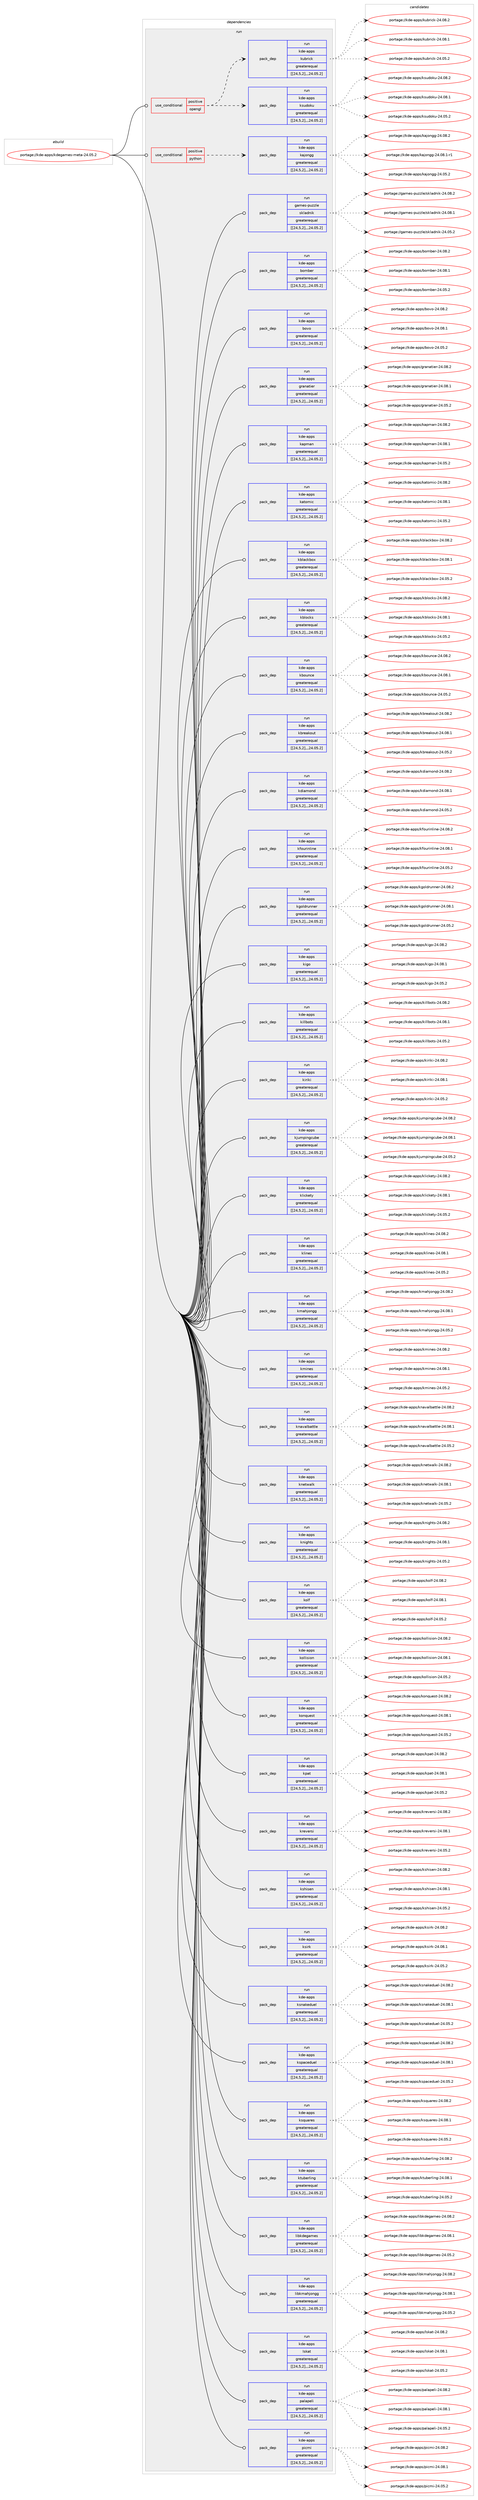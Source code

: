 digraph prolog {

# *************
# Graph options
# *************

newrank=true;
concentrate=true;
compound=true;
graph [rankdir=LR,fontname=Helvetica,fontsize=10,ranksep=1.5];#, ranksep=2.5, nodesep=0.2];
edge  [arrowhead=vee];
node  [fontname=Helvetica,fontsize=10];

# **********
# The ebuild
# **********

subgraph cluster_leftcol {
color=gray;
label=<<i>ebuild</i>>;
id [label="portage://kde-apps/kdegames-meta-24.05.2", color=red, width=4, href="../kde-apps/kdegames-meta-24.05.2.svg"];
}

# ****************
# The dependencies
# ****************

subgraph cluster_midcol {
color=gray;
label=<<i>dependencies</i>>;
subgraph cluster_compile {
fillcolor="#eeeeee";
style=filled;
label=<<i>compile</i>>;
}
subgraph cluster_compileandrun {
fillcolor="#eeeeee";
style=filled;
label=<<i>compile and run</i>>;
}
subgraph cluster_run {
fillcolor="#eeeeee";
style=filled;
label=<<i>run</i>>;
subgraph cond71965 {
dependency265956 [label=<<TABLE BORDER="0" CELLBORDER="1" CELLSPACING="0" CELLPADDING="4"><TR><TD ROWSPAN="3" CELLPADDING="10">use_conditional</TD></TR><TR><TD>positive</TD></TR><TR><TD>opengl</TD></TR></TABLE>>, shape=none, color=red];
subgraph pack192101 {
dependency266003 [label=<<TABLE BORDER="0" CELLBORDER="1" CELLSPACING="0" CELLPADDING="4" WIDTH="220"><TR><TD ROWSPAN="6" CELLPADDING="30">pack_dep</TD></TR><TR><TD WIDTH="110">run</TD></TR><TR><TD>kde-apps</TD></TR><TR><TD>ksudoku</TD></TR><TR><TD>greaterequal</TD></TR><TR><TD>[[24,5,2],,,24.05.2]</TD></TR></TABLE>>, shape=none, color=blue];
}
dependency265956:e -> dependency266003:w [weight=20,style="dashed",arrowhead="vee"];
subgraph pack192137 {
dependency266006 [label=<<TABLE BORDER="0" CELLBORDER="1" CELLSPACING="0" CELLPADDING="4" WIDTH="220"><TR><TD ROWSPAN="6" CELLPADDING="30">pack_dep</TD></TR><TR><TD WIDTH="110">run</TD></TR><TR><TD>kde-apps</TD></TR><TR><TD>kubrick</TD></TR><TR><TD>greaterequal</TD></TR><TR><TD>[[24,5,2],,,24.05.2]</TD></TR></TABLE>>, shape=none, color=blue];
}
dependency265956:e -> dependency266006:w [weight=20,style="dashed",arrowhead="vee"];
}
id:e -> dependency265956:w [weight=20,style="solid",arrowhead="odot"];
subgraph cond71995 {
dependency266135 [label=<<TABLE BORDER="0" CELLBORDER="1" CELLSPACING="0" CELLPADDING="4"><TR><TD ROWSPAN="3" CELLPADDING="10">use_conditional</TD></TR><TR><TD>positive</TD></TR><TR><TD>python</TD></TR></TABLE>>, shape=none, color=red];
subgraph pack192278 {
dependency266168 [label=<<TABLE BORDER="0" CELLBORDER="1" CELLSPACING="0" CELLPADDING="4" WIDTH="220"><TR><TD ROWSPAN="6" CELLPADDING="30">pack_dep</TD></TR><TR><TD WIDTH="110">run</TD></TR><TR><TD>kde-apps</TD></TR><TR><TD>kajongg</TD></TR><TR><TD>greaterequal</TD></TR><TR><TD>[[24,5,2],,,24.05.2]</TD></TR></TABLE>>, shape=none, color=blue];
}
dependency266135:e -> dependency266168:w [weight=20,style="dashed",arrowhead="vee"];
}
id:e -> dependency266135:w [weight=20,style="solid",arrowhead="odot"];
subgraph pack192292 {
dependency266248 [label=<<TABLE BORDER="0" CELLBORDER="1" CELLSPACING="0" CELLPADDING="4" WIDTH="220"><TR><TD ROWSPAN="6" CELLPADDING="30">pack_dep</TD></TR><TR><TD WIDTH="110">run</TD></TR><TR><TD>games-puzzle</TD></TR><TR><TD>skladnik</TD></TR><TR><TD>greaterequal</TD></TR><TR><TD>[[24,5,2],,,24.05.2]</TD></TR></TABLE>>, shape=none, color=blue];
}
id:e -> dependency266248:w [weight=20,style="solid",arrowhead="odot"];
subgraph pack192342 {
dependency266269 [label=<<TABLE BORDER="0" CELLBORDER="1" CELLSPACING="0" CELLPADDING="4" WIDTH="220"><TR><TD ROWSPAN="6" CELLPADDING="30">pack_dep</TD></TR><TR><TD WIDTH="110">run</TD></TR><TR><TD>kde-apps</TD></TR><TR><TD>bomber</TD></TR><TR><TD>greaterequal</TD></TR><TR><TD>[[24,5,2],,,24.05.2]</TD></TR></TABLE>>, shape=none, color=blue];
}
id:e -> dependency266269:w [weight=20,style="solid",arrowhead="odot"];
subgraph pack192360 {
dependency266309 [label=<<TABLE BORDER="0" CELLBORDER="1" CELLSPACING="0" CELLPADDING="4" WIDTH="220"><TR><TD ROWSPAN="6" CELLPADDING="30">pack_dep</TD></TR><TR><TD WIDTH="110">run</TD></TR><TR><TD>kde-apps</TD></TR><TR><TD>bovo</TD></TR><TR><TD>greaterequal</TD></TR><TR><TD>[[24,5,2],,,24.05.2]</TD></TR></TABLE>>, shape=none, color=blue];
}
id:e -> dependency266309:w [weight=20,style="solid",arrowhead="odot"];
subgraph pack192407 {
dependency266347 [label=<<TABLE BORDER="0" CELLBORDER="1" CELLSPACING="0" CELLPADDING="4" WIDTH="220"><TR><TD ROWSPAN="6" CELLPADDING="30">pack_dep</TD></TR><TR><TD WIDTH="110">run</TD></TR><TR><TD>kde-apps</TD></TR><TR><TD>granatier</TD></TR><TR><TD>greaterequal</TD></TR><TR><TD>[[24,5,2],,,24.05.2]</TD></TR></TABLE>>, shape=none, color=blue];
}
id:e -> dependency266347:w [weight=20,style="solid",arrowhead="odot"];
subgraph pack192536 {
dependency266513 [label=<<TABLE BORDER="0" CELLBORDER="1" CELLSPACING="0" CELLPADDING="4" WIDTH="220"><TR><TD ROWSPAN="6" CELLPADDING="30">pack_dep</TD></TR><TR><TD WIDTH="110">run</TD></TR><TR><TD>kde-apps</TD></TR><TR><TD>kapman</TD></TR><TR><TD>greaterequal</TD></TR><TR><TD>[[24,5,2],,,24.05.2]</TD></TR></TABLE>>, shape=none, color=blue];
}
id:e -> dependency266513:w [weight=20,style="solid",arrowhead="odot"];
subgraph pack192612 {
dependency266573 [label=<<TABLE BORDER="0" CELLBORDER="1" CELLSPACING="0" CELLPADDING="4" WIDTH="220"><TR><TD ROWSPAN="6" CELLPADDING="30">pack_dep</TD></TR><TR><TD WIDTH="110">run</TD></TR><TR><TD>kde-apps</TD></TR><TR><TD>katomic</TD></TR><TR><TD>greaterequal</TD></TR><TR><TD>[[24,5,2],,,24.05.2]</TD></TR></TABLE>>, shape=none, color=blue];
}
id:e -> dependency266573:w [weight=20,style="solid",arrowhead="odot"];
subgraph pack192633 {
dependency266619 [label=<<TABLE BORDER="0" CELLBORDER="1" CELLSPACING="0" CELLPADDING="4" WIDTH="220"><TR><TD ROWSPAN="6" CELLPADDING="30">pack_dep</TD></TR><TR><TD WIDTH="110">run</TD></TR><TR><TD>kde-apps</TD></TR><TR><TD>kblackbox</TD></TR><TR><TD>greaterequal</TD></TR><TR><TD>[[24,5,2],,,24.05.2]</TD></TR></TABLE>>, shape=none, color=blue];
}
id:e -> dependency266619:w [weight=20,style="solid",arrowhead="odot"];
subgraph pack192689 {
dependency266716 [label=<<TABLE BORDER="0" CELLBORDER="1" CELLSPACING="0" CELLPADDING="4" WIDTH="220"><TR><TD ROWSPAN="6" CELLPADDING="30">pack_dep</TD></TR><TR><TD WIDTH="110">run</TD></TR><TR><TD>kde-apps</TD></TR><TR><TD>kblocks</TD></TR><TR><TD>greaterequal</TD></TR><TR><TD>[[24,5,2],,,24.05.2]</TD></TR></TABLE>>, shape=none, color=blue];
}
id:e -> dependency266716:w [weight=20,style="solid",arrowhead="odot"];
subgraph pack192754 {
dependency266786 [label=<<TABLE BORDER="0" CELLBORDER="1" CELLSPACING="0" CELLPADDING="4" WIDTH="220"><TR><TD ROWSPAN="6" CELLPADDING="30">pack_dep</TD></TR><TR><TD WIDTH="110">run</TD></TR><TR><TD>kde-apps</TD></TR><TR><TD>kbounce</TD></TR><TR><TD>greaterequal</TD></TR><TR><TD>[[24,5,2],,,24.05.2]</TD></TR></TABLE>>, shape=none, color=blue];
}
id:e -> dependency266786:w [weight=20,style="solid",arrowhead="odot"];
subgraph pack192852 {
dependency266826 [label=<<TABLE BORDER="0" CELLBORDER="1" CELLSPACING="0" CELLPADDING="4" WIDTH="220"><TR><TD ROWSPAN="6" CELLPADDING="30">pack_dep</TD></TR><TR><TD WIDTH="110">run</TD></TR><TR><TD>kde-apps</TD></TR><TR><TD>kbreakout</TD></TR><TR><TD>greaterequal</TD></TR><TR><TD>[[24,5,2],,,24.05.2]</TD></TR></TABLE>>, shape=none, color=blue];
}
id:e -> dependency266826:w [weight=20,style="solid",arrowhead="odot"];
subgraph pack192858 {
dependency266831 [label=<<TABLE BORDER="0" CELLBORDER="1" CELLSPACING="0" CELLPADDING="4" WIDTH="220"><TR><TD ROWSPAN="6" CELLPADDING="30">pack_dep</TD></TR><TR><TD WIDTH="110">run</TD></TR><TR><TD>kde-apps</TD></TR><TR><TD>kdiamond</TD></TR><TR><TD>greaterequal</TD></TR><TR><TD>[[24,5,2],,,24.05.2]</TD></TR></TABLE>>, shape=none, color=blue];
}
id:e -> dependency266831:w [weight=20,style="solid",arrowhead="odot"];
subgraph pack192864 {
dependency266833 [label=<<TABLE BORDER="0" CELLBORDER="1" CELLSPACING="0" CELLPADDING="4" WIDTH="220"><TR><TD ROWSPAN="6" CELLPADDING="30">pack_dep</TD></TR><TR><TD WIDTH="110">run</TD></TR><TR><TD>kde-apps</TD></TR><TR><TD>kfourinline</TD></TR><TR><TD>greaterequal</TD></TR><TR><TD>[[24,5,2],,,24.05.2]</TD></TR></TABLE>>, shape=none, color=blue];
}
id:e -> dependency266833:w [weight=20,style="solid",arrowhead="odot"];
subgraph pack192869 {
dependency266855 [label=<<TABLE BORDER="0" CELLBORDER="1" CELLSPACING="0" CELLPADDING="4" WIDTH="220"><TR><TD ROWSPAN="6" CELLPADDING="30">pack_dep</TD></TR><TR><TD WIDTH="110">run</TD></TR><TR><TD>kde-apps</TD></TR><TR><TD>kgoldrunner</TD></TR><TR><TD>greaterequal</TD></TR><TR><TD>[[24,5,2],,,24.05.2]</TD></TR></TABLE>>, shape=none, color=blue];
}
id:e -> dependency266855:w [weight=20,style="solid",arrowhead="odot"];
subgraph pack192916 {
dependency266907 [label=<<TABLE BORDER="0" CELLBORDER="1" CELLSPACING="0" CELLPADDING="4" WIDTH="220"><TR><TD ROWSPAN="6" CELLPADDING="30">pack_dep</TD></TR><TR><TD WIDTH="110">run</TD></TR><TR><TD>kde-apps</TD></TR><TR><TD>kigo</TD></TR><TR><TD>greaterequal</TD></TR><TR><TD>[[24,5,2],,,24.05.2]</TD></TR></TABLE>>, shape=none, color=blue];
}
id:e -> dependency266907:w [weight=20,style="solid",arrowhead="odot"];
subgraph pack192952 {
dependency266932 [label=<<TABLE BORDER="0" CELLBORDER="1" CELLSPACING="0" CELLPADDING="4" WIDTH="220"><TR><TD ROWSPAN="6" CELLPADDING="30">pack_dep</TD></TR><TR><TD WIDTH="110">run</TD></TR><TR><TD>kde-apps</TD></TR><TR><TD>killbots</TD></TR><TR><TD>greaterequal</TD></TR><TR><TD>[[24,5,2],,,24.05.2]</TD></TR></TABLE>>, shape=none, color=blue];
}
id:e -> dependency266932:w [weight=20,style="solid",arrowhead="odot"];
subgraph pack192959 {
dependency266986 [label=<<TABLE BORDER="0" CELLBORDER="1" CELLSPACING="0" CELLPADDING="4" WIDTH="220"><TR><TD ROWSPAN="6" CELLPADDING="30">pack_dep</TD></TR><TR><TD WIDTH="110">run</TD></TR><TR><TD>kde-apps</TD></TR><TR><TD>kiriki</TD></TR><TR><TD>greaterequal</TD></TR><TR><TD>[[24,5,2],,,24.05.2]</TD></TR></TABLE>>, shape=none, color=blue];
}
id:e -> dependency266986:w [weight=20,style="solid",arrowhead="odot"];
subgraph pack193014 {
dependency266989 [label=<<TABLE BORDER="0" CELLBORDER="1" CELLSPACING="0" CELLPADDING="4" WIDTH="220"><TR><TD ROWSPAN="6" CELLPADDING="30">pack_dep</TD></TR><TR><TD WIDTH="110">run</TD></TR><TR><TD>kde-apps</TD></TR><TR><TD>kjumpingcube</TD></TR><TR><TD>greaterequal</TD></TR><TR><TD>[[24,5,2],,,24.05.2]</TD></TR></TABLE>>, shape=none, color=blue];
}
id:e -> dependency266989:w [weight=20,style="solid",arrowhead="odot"];
subgraph pack193019 {
dependency267013 [label=<<TABLE BORDER="0" CELLBORDER="1" CELLSPACING="0" CELLPADDING="4" WIDTH="220"><TR><TD ROWSPAN="6" CELLPADDING="30">pack_dep</TD></TR><TR><TD WIDTH="110">run</TD></TR><TR><TD>kde-apps</TD></TR><TR><TD>klickety</TD></TR><TR><TD>greaterequal</TD></TR><TR><TD>[[24,5,2],,,24.05.2]</TD></TR></TABLE>>, shape=none, color=blue];
}
id:e -> dependency267013:w [weight=20,style="solid",arrowhead="odot"];
subgraph pack193049 {
dependency267082 [label=<<TABLE BORDER="0" CELLBORDER="1" CELLSPACING="0" CELLPADDING="4" WIDTH="220"><TR><TD ROWSPAN="6" CELLPADDING="30">pack_dep</TD></TR><TR><TD WIDTH="110">run</TD></TR><TR><TD>kde-apps</TD></TR><TR><TD>klines</TD></TR><TR><TD>greaterequal</TD></TR><TR><TD>[[24,5,2],,,24.05.2]</TD></TR></TABLE>>, shape=none, color=blue];
}
id:e -> dependency267082:w [weight=20,style="solid",arrowhead="odot"];
subgraph pack193104 {
dependency267102 [label=<<TABLE BORDER="0" CELLBORDER="1" CELLSPACING="0" CELLPADDING="4" WIDTH="220"><TR><TD ROWSPAN="6" CELLPADDING="30">pack_dep</TD></TR><TR><TD WIDTH="110">run</TD></TR><TR><TD>kde-apps</TD></TR><TR><TD>kmahjongg</TD></TR><TR><TD>greaterequal</TD></TR><TR><TD>[[24,5,2],,,24.05.2]</TD></TR></TABLE>>, shape=none, color=blue];
}
id:e -> dependency267102:w [weight=20,style="solid",arrowhead="odot"];
subgraph pack193192 {
dependency267182 [label=<<TABLE BORDER="0" CELLBORDER="1" CELLSPACING="0" CELLPADDING="4" WIDTH="220"><TR><TD ROWSPAN="6" CELLPADDING="30">pack_dep</TD></TR><TR><TD WIDTH="110">run</TD></TR><TR><TD>kde-apps</TD></TR><TR><TD>kmines</TD></TR><TR><TD>greaterequal</TD></TR><TR><TD>[[24,5,2],,,24.05.2]</TD></TR></TABLE>>, shape=none, color=blue];
}
id:e -> dependency267182:w [weight=20,style="solid",arrowhead="odot"];
subgraph pack193212 {
dependency267253 [label=<<TABLE BORDER="0" CELLBORDER="1" CELLSPACING="0" CELLPADDING="4" WIDTH="220"><TR><TD ROWSPAN="6" CELLPADDING="30">pack_dep</TD></TR><TR><TD WIDTH="110">run</TD></TR><TR><TD>kde-apps</TD></TR><TR><TD>knavalbattle</TD></TR><TR><TD>greaterequal</TD></TR><TR><TD>[[24,5,2],,,24.05.2]</TD></TR></TABLE>>, shape=none, color=blue];
}
id:e -> dependency267253:w [weight=20,style="solid",arrowhead="odot"];
subgraph pack193288 {
dependency267285 [label=<<TABLE BORDER="0" CELLBORDER="1" CELLSPACING="0" CELLPADDING="4" WIDTH="220"><TR><TD ROWSPAN="6" CELLPADDING="30">pack_dep</TD></TR><TR><TD WIDTH="110">run</TD></TR><TR><TD>kde-apps</TD></TR><TR><TD>knetwalk</TD></TR><TR><TD>greaterequal</TD></TR><TR><TD>[[24,5,2],,,24.05.2]</TD></TR></TABLE>>, shape=none, color=blue];
}
id:e -> dependency267285:w [weight=20,style="solid",arrowhead="odot"];
subgraph pack193293 {
dependency267337 [label=<<TABLE BORDER="0" CELLBORDER="1" CELLSPACING="0" CELLPADDING="4" WIDTH="220"><TR><TD ROWSPAN="6" CELLPADDING="30">pack_dep</TD></TR><TR><TD WIDTH="110">run</TD></TR><TR><TD>kde-apps</TD></TR><TR><TD>knights</TD></TR><TR><TD>greaterequal</TD></TR><TR><TD>[[24,5,2],,,24.05.2]</TD></TR></TABLE>>, shape=none, color=blue];
}
id:e -> dependency267337:w [weight=20,style="solid",arrowhead="odot"];
subgraph pack193365 {
dependency267369 [label=<<TABLE BORDER="0" CELLBORDER="1" CELLSPACING="0" CELLPADDING="4" WIDTH="220"><TR><TD ROWSPAN="6" CELLPADDING="30">pack_dep</TD></TR><TR><TD WIDTH="110">run</TD></TR><TR><TD>kde-apps</TD></TR><TR><TD>kolf</TD></TR><TR><TD>greaterequal</TD></TR><TR><TD>[[24,5,2],,,24.05.2]</TD></TR></TABLE>>, shape=none, color=blue];
}
id:e -> dependency267369:w [weight=20,style="solid",arrowhead="odot"];
subgraph pack193373 {
dependency267374 [label=<<TABLE BORDER="0" CELLBORDER="1" CELLSPACING="0" CELLPADDING="4" WIDTH="220"><TR><TD ROWSPAN="6" CELLPADDING="30">pack_dep</TD></TR><TR><TD WIDTH="110">run</TD></TR><TR><TD>kde-apps</TD></TR><TR><TD>kollision</TD></TR><TR><TD>greaterequal</TD></TR><TR><TD>[[24,5,2],,,24.05.2]</TD></TR></TABLE>>, shape=none, color=blue];
}
id:e -> dependency267374:w [weight=20,style="solid",arrowhead="odot"];
subgraph pack193436 {
dependency267454 [label=<<TABLE BORDER="0" CELLBORDER="1" CELLSPACING="0" CELLPADDING="4" WIDTH="220"><TR><TD ROWSPAN="6" CELLPADDING="30">pack_dep</TD></TR><TR><TD WIDTH="110">run</TD></TR><TR><TD>kde-apps</TD></TR><TR><TD>konquest</TD></TR><TR><TD>greaterequal</TD></TR><TR><TD>[[24,5,2],,,24.05.2]</TD></TR></TABLE>>, shape=none, color=blue];
}
id:e -> dependency267454:w [weight=20,style="solid",arrowhead="odot"];
subgraph pack193455 {
dependency267478 [label=<<TABLE BORDER="0" CELLBORDER="1" CELLSPACING="0" CELLPADDING="4" WIDTH="220"><TR><TD ROWSPAN="6" CELLPADDING="30">pack_dep</TD></TR><TR><TD WIDTH="110">run</TD></TR><TR><TD>kde-apps</TD></TR><TR><TD>kpat</TD></TR><TR><TD>greaterequal</TD></TR><TR><TD>[[24,5,2],,,24.05.2]</TD></TR></TABLE>>, shape=none, color=blue];
}
id:e -> dependency267478:w [weight=20,style="solid",arrowhead="odot"];
subgraph pack193520 {
dependency267588 [label=<<TABLE BORDER="0" CELLBORDER="1" CELLSPACING="0" CELLPADDING="4" WIDTH="220"><TR><TD ROWSPAN="6" CELLPADDING="30">pack_dep</TD></TR><TR><TD WIDTH="110">run</TD></TR><TR><TD>kde-apps</TD></TR><TR><TD>kreversi</TD></TR><TR><TD>greaterequal</TD></TR><TR><TD>[[24,5,2],,,24.05.2]</TD></TR></TABLE>>, shape=none, color=blue];
}
id:e -> dependency267588:w [weight=20,style="solid",arrowhead="odot"];
subgraph pack193584 {
dependency267592 [label=<<TABLE BORDER="0" CELLBORDER="1" CELLSPACING="0" CELLPADDING="4" WIDTH="220"><TR><TD ROWSPAN="6" CELLPADDING="30">pack_dep</TD></TR><TR><TD WIDTH="110">run</TD></TR><TR><TD>kde-apps</TD></TR><TR><TD>kshisen</TD></TR><TR><TD>greaterequal</TD></TR><TR><TD>[[24,5,2],,,24.05.2]</TD></TR></TABLE>>, shape=none, color=blue];
}
id:e -> dependency267592:w [weight=20,style="solid",arrowhead="odot"];
subgraph pack193588 {
dependency267622 [label=<<TABLE BORDER="0" CELLBORDER="1" CELLSPACING="0" CELLPADDING="4" WIDTH="220"><TR><TD ROWSPAN="6" CELLPADDING="30">pack_dep</TD></TR><TR><TD WIDTH="110">run</TD></TR><TR><TD>kde-apps</TD></TR><TR><TD>ksirk</TD></TR><TR><TD>greaterequal</TD></TR><TR><TD>[[24,5,2],,,24.05.2]</TD></TR></TABLE>>, shape=none, color=blue];
}
id:e -> dependency267622:w [weight=20,style="solid",arrowhead="odot"];
subgraph pack193638 {
dependency267676 [label=<<TABLE BORDER="0" CELLBORDER="1" CELLSPACING="0" CELLPADDING="4" WIDTH="220"><TR><TD ROWSPAN="6" CELLPADDING="30">pack_dep</TD></TR><TR><TD WIDTH="110">run</TD></TR><TR><TD>kde-apps</TD></TR><TR><TD>ksnakeduel</TD></TR><TR><TD>greaterequal</TD></TR><TR><TD>[[24,5,2],,,24.05.2]</TD></TR></TABLE>>, shape=none, color=blue];
}
id:e -> dependency267676:w [weight=20,style="solid",arrowhead="odot"];
subgraph pack193728 {
dependency267770 [label=<<TABLE BORDER="0" CELLBORDER="1" CELLSPACING="0" CELLPADDING="4" WIDTH="220"><TR><TD ROWSPAN="6" CELLPADDING="30">pack_dep</TD></TR><TR><TD WIDTH="110">run</TD></TR><TR><TD>kde-apps</TD></TR><TR><TD>kspaceduel</TD></TR><TR><TD>greaterequal</TD></TR><TR><TD>[[24,5,2],,,24.05.2]</TD></TR></TABLE>>, shape=none, color=blue];
}
id:e -> dependency267770:w [weight=20,style="solid",arrowhead="odot"];
subgraph pack193805 {
dependency267895 [label=<<TABLE BORDER="0" CELLBORDER="1" CELLSPACING="0" CELLPADDING="4" WIDTH="220"><TR><TD ROWSPAN="6" CELLPADDING="30">pack_dep</TD></TR><TR><TD WIDTH="110">run</TD></TR><TR><TD>kde-apps</TD></TR><TR><TD>ksquares</TD></TR><TR><TD>greaterequal</TD></TR><TR><TD>[[24,5,2],,,24.05.2]</TD></TR></TABLE>>, shape=none, color=blue];
}
id:e -> dependency267895:w [weight=20,style="solid",arrowhead="odot"];
subgraph pack193896 {
dependency267917 [label=<<TABLE BORDER="0" CELLBORDER="1" CELLSPACING="0" CELLPADDING="4" WIDTH="220"><TR><TD ROWSPAN="6" CELLPADDING="30">pack_dep</TD></TR><TR><TD WIDTH="110">run</TD></TR><TR><TD>kde-apps</TD></TR><TR><TD>ktuberling</TD></TR><TR><TD>greaterequal</TD></TR><TR><TD>[[24,5,2],,,24.05.2]</TD></TR></TABLE>>, shape=none, color=blue];
}
id:e -> dependency267917:w [weight=20,style="solid",arrowhead="odot"];
subgraph pack193900 {
dependency267923 [label=<<TABLE BORDER="0" CELLBORDER="1" CELLSPACING="0" CELLPADDING="4" WIDTH="220"><TR><TD ROWSPAN="6" CELLPADDING="30">pack_dep</TD></TR><TR><TD WIDTH="110">run</TD></TR><TR><TD>kde-apps</TD></TR><TR><TD>libkdegames</TD></TR><TR><TD>greaterequal</TD></TR><TR><TD>[[24,5,2],,,24.05.2]</TD></TR></TABLE>>, shape=none, color=blue];
}
id:e -> dependency267923:w [weight=20,style="solid",arrowhead="odot"];
subgraph pack194009 {
dependency268035 [label=<<TABLE BORDER="0" CELLBORDER="1" CELLSPACING="0" CELLPADDING="4" WIDTH="220"><TR><TD ROWSPAN="6" CELLPADDING="30">pack_dep</TD></TR><TR><TD WIDTH="110">run</TD></TR><TR><TD>kde-apps</TD></TR><TR><TD>libkmahjongg</TD></TR><TR><TD>greaterequal</TD></TR><TR><TD>[[24,5,2],,,24.05.2]</TD></TR></TABLE>>, shape=none, color=blue];
}
id:e -> dependency268035:w [weight=20,style="solid",arrowhead="odot"];
subgraph pack194044 {
dependency268077 [label=<<TABLE BORDER="0" CELLBORDER="1" CELLSPACING="0" CELLPADDING="4" WIDTH="220"><TR><TD ROWSPAN="6" CELLPADDING="30">pack_dep</TD></TR><TR><TD WIDTH="110">run</TD></TR><TR><TD>kde-apps</TD></TR><TR><TD>lskat</TD></TR><TR><TD>greaterequal</TD></TR><TR><TD>[[24,5,2],,,24.05.2]</TD></TR></TABLE>>, shape=none, color=blue];
}
id:e -> dependency268077:w [weight=20,style="solid",arrowhead="odot"];
subgraph pack194079 {
dependency268117 [label=<<TABLE BORDER="0" CELLBORDER="1" CELLSPACING="0" CELLPADDING="4" WIDTH="220"><TR><TD ROWSPAN="6" CELLPADDING="30">pack_dep</TD></TR><TR><TD WIDTH="110">run</TD></TR><TR><TD>kde-apps</TD></TR><TR><TD>palapeli</TD></TR><TR><TD>greaterequal</TD></TR><TR><TD>[[24,5,2],,,24.05.2]</TD></TR></TABLE>>, shape=none, color=blue];
}
id:e -> dependency268117:w [weight=20,style="solid",arrowhead="odot"];
subgraph pack194106 {
dependency268164 [label=<<TABLE BORDER="0" CELLBORDER="1" CELLSPACING="0" CELLPADDING="4" WIDTH="220"><TR><TD ROWSPAN="6" CELLPADDING="30">pack_dep</TD></TR><TR><TD WIDTH="110">run</TD></TR><TR><TD>kde-apps</TD></TR><TR><TD>picmi</TD></TR><TR><TD>greaterequal</TD></TR><TR><TD>[[24,5,2],,,24.05.2]</TD></TR></TABLE>>, shape=none, color=blue];
}
id:e -> dependency268164:w [weight=20,style="solid",arrowhead="odot"];
}
}

# **************
# The candidates
# **************

subgraph cluster_choices {
rank=same;
color=gray;
label=<<i>candidates</i>>;

subgraph choice192730 {
color=black;
nodesep=1;
choice1071001014597112112115471071151171001111071174550524648564650 [label="portage://kde-apps/ksudoku-24.08.2", color=red, width=4,href="../kde-apps/ksudoku-24.08.2.svg"];
choice1071001014597112112115471071151171001111071174550524648564649 [label="portage://kde-apps/ksudoku-24.08.1", color=red, width=4,href="../kde-apps/ksudoku-24.08.1.svg"];
choice1071001014597112112115471071151171001111071174550524648534650 [label="portage://kde-apps/ksudoku-24.05.2", color=red, width=4,href="../kde-apps/ksudoku-24.05.2.svg"];
dependency266003:e -> choice1071001014597112112115471071151171001111071174550524648564650:w [style=dotted,weight="100"];
dependency266003:e -> choice1071001014597112112115471071151171001111071174550524648564649:w [style=dotted,weight="100"];
dependency266003:e -> choice1071001014597112112115471071151171001111071174550524648534650:w [style=dotted,weight="100"];
}
subgraph choice192733 {
color=black;
nodesep=1;
choice10710010145971121121154710711798114105991074550524648564650 [label="portage://kde-apps/kubrick-24.08.2", color=red, width=4,href="../kde-apps/kubrick-24.08.2.svg"];
choice10710010145971121121154710711798114105991074550524648564649 [label="portage://kde-apps/kubrick-24.08.1", color=red, width=4,href="../kde-apps/kubrick-24.08.1.svg"];
choice10710010145971121121154710711798114105991074550524648534650 [label="portage://kde-apps/kubrick-24.05.2", color=red, width=4,href="../kde-apps/kubrick-24.05.2.svg"];
dependency266006:e -> choice10710010145971121121154710711798114105991074550524648564650:w [style=dotted,weight="100"];
dependency266006:e -> choice10710010145971121121154710711798114105991074550524648564649:w [style=dotted,weight="100"];
dependency266006:e -> choice10710010145971121121154710711798114105991074550524648534650:w [style=dotted,weight="100"];
}
subgraph choice192745 {
color=black;
nodesep=1;
choice107100101459711211211547107971061111101031034550524648564650 [label="portage://kde-apps/kajongg-24.08.2", color=red, width=4,href="../kde-apps/kajongg-24.08.2.svg"];
choice1071001014597112112115471079710611111010310345505246485646494511449 [label="portage://kde-apps/kajongg-24.08.1-r1", color=red, width=4,href="../kde-apps/kajongg-24.08.1-r1.svg"];
choice107100101459711211211547107971061111101031034550524648534650 [label="portage://kde-apps/kajongg-24.05.2", color=red, width=4,href="../kde-apps/kajongg-24.05.2.svg"];
dependency266168:e -> choice107100101459711211211547107971061111101031034550524648564650:w [style=dotted,weight="100"];
dependency266168:e -> choice1071001014597112112115471079710611111010310345505246485646494511449:w [style=dotted,weight="100"];
dependency266168:e -> choice107100101459711211211547107971061111101031034550524648534650:w [style=dotted,weight="100"];
}
subgraph choice192748 {
color=black;
nodesep=1;
choice103971091011154511211712212210810147115107108971001101051074550524648564650 [label="portage://games-puzzle/skladnik-24.08.2", color=red, width=4,href="../games-puzzle/skladnik-24.08.2.svg"];
choice103971091011154511211712212210810147115107108971001101051074550524648564649 [label="portage://games-puzzle/skladnik-24.08.1", color=red, width=4,href="../games-puzzle/skladnik-24.08.1.svg"];
choice103971091011154511211712212210810147115107108971001101051074550524648534650 [label="portage://games-puzzle/skladnik-24.05.2", color=red, width=4,href="../games-puzzle/skladnik-24.05.2.svg"];
dependency266248:e -> choice103971091011154511211712212210810147115107108971001101051074550524648564650:w [style=dotted,weight="100"];
dependency266248:e -> choice103971091011154511211712212210810147115107108971001101051074550524648564649:w [style=dotted,weight="100"];
dependency266248:e -> choice103971091011154511211712212210810147115107108971001101051074550524648534650:w [style=dotted,weight="100"];
}
subgraph choice192767 {
color=black;
nodesep=1;
choice10710010145971121121154798111109981011144550524648564650 [label="portage://kde-apps/bomber-24.08.2", color=red, width=4,href="../kde-apps/bomber-24.08.2.svg"];
choice10710010145971121121154798111109981011144550524648564649 [label="portage://kde-apps/bomber-24.08.1", color=red, width=4,href="../kde-apps/bomber-24.08.1.svg"];
choice10710010145971121121154798111109981011144550524648534650 [label="portage://kde-apps/bomber-24.05.2", color=red, width=4,href="../kde-apps/bomber-24.05.2.svg"];
dependency266269:e -> choice10710010145971121121154798111109981011144550524648564650:w [style=dotted,weight="100"];
dependency266269:e -> choice10710010145971121121154798111109981011144550524648564649:w [style=dotted,weight="100"];
dependency266269:e -> choice10710010145971121121154798111109981011144550524648534650:w [style=dotted,weight="100"];
}
subgraph choice192791 {
color=black;
nodesep=1;
choice107100101459711211211547981111181114550524648564650 [label="portage://kde-apps/bovo-24.08.2", color=red, width=4,href="../kde-apps/bovo-24.08.2.svg"];
choice107100101459711211211547981111181114550524648564649 [label="portage://kde-apps/bovo-24.08.1", color=red, width=4,href="../kde-apps/bovo-24.08.1.svg"];
choice107100101459711211211547981111181114550524648534650 [label="portage://kde-apps/bovo-24.05.2", color=red, width=4,href="../kde-apps/bovo-24.05.2.svg"];
dependency266309:e -> choice107100101459711211211547981111181114550524648564650:w [style=dotted,weight="100"];
dependency266309:e -> choice107100101459711211211547981111181114550524648564649:w [style=dotted,weight="100"];
dependency266309:e -> choice107100101459711211211547981111181114550524648534650:w [style=dotted,weight="100"];
}
subgraph choice192793 {
color=black;
nodesep=1;
choice10710010145971121121154710311497110971161051011144550524648564650 [label="portage://kde-apps/granatier-24.08.2", color=red, width=4,href="../kde-apps/granatier-24.08.2.svg"];
choice10710010145971121121154710311497110971161051011144550524648564649 [label="portage://kde-apps/granatier-24.08.1", color=red, width=4,href="../kde-apps/granatier-24.08.1.svg"];
choice10710010145971121121154710311497110971161051011144550524648534650 [label="portage://kde-apps/granatier-24.05.2", color=red, width=4,href="../kde-apps/granatier-24.05.2.svg"];
dependency266347:e -> choice10710010145971121121154710311497110971161051011144550524648564650:w [style=dotted,weight="100"];
dependency266347:e -> choice10710010145971121121154710311497110971161051011144550524648564649:w [style=dotted,weight="100"];
dependency266347:e -> choice10710010145971121121154710311497110971161051011144550524648534650:w [style=dotted,weight="100"];
}
subgraph choice192840 {
color=black;
nodesep=1;
choice10710010145971121121154710797112109971104550524648564650 [label="portage://kde-apps/kapman-24.08.2", color=red, width=4,href="../kde-apps/kapman-24.08.2.svg"];
choice10710010145971121121154710797112109971104550524648564649 [label="portage://kde-apps/kapman-24.08.1", color=red, width=4,href="../kde-apps/kapman-24.08.1.svg"];
choice10710010145971121121154710797112109971104550524648534650 [label="portage://kde-apps/kapman-24.05.2", color=red, width=4,href="../kde-apps/kapman-24.05.2.svg"];
dependency266513:e -> choice10710010145971121121154710797112109971104550524648564650:w [style=dotted,weight="100"];
dependency266513:e -> choice10710010145971121121154710797112109971104550524648564649:w [style=dotted,weight="100"];
dependency266513:e -> choice10710010145971121121154710797112109971104550524648534650:w [style=dotted,weight="100"];
}
subgraph choice192856 {
color=black;
nodesep=1;
choice10710010145971121121154710797116111109105994550524648564650 [label="portage://kde-apps/katomic-24.08.2", color=red, width=4,href="../kde-apps/katomic-24.08.2.svg"];
choice10710010145971121121154710797116111109105994550524648564649 [label="portage://kde-apps/katomic-24.08.1", color=red, width=4,href="../kde-apps/katomic-24.08.1.svg"];
choice10710010145971121121154710797116111109105994550524648534650 [label="portage://kde-apps/katomic-24.05.2", color=red, width=4,href="../kde-apps/katomic-24.05.2.svg"];
dependency266573:e -> choice10710010145971121121154710797116111109105994550524648564650:w [style=dotted,weight="100"];
dependency266573:e -> choice10710010145971121121154710797116111109105994550524648564649:w [style=dotted,weight="100"];
dependency266573:e -> choice10710010145971121121154710797116111109105994550524648534650:w [style=dotted,weight="100"];
}
subgraph choice192860 {
color=black;
nodesep=1;
choice107100101459711211211547107981089799107981111204550524648564650 [label="portage://kde-apps/kblackbox-24.08.2", color=red, width=4,href="../kde-apps/kblackbox-24.08.2.svg"];
choice107100101459711211211547107981089799107981111204550524648564649 [label="portage://kde-apps/kblackbox-24.08.1", color=red, width=4,href="../kde-apps/kblackbox-24.08.1.svg"];
choice107100101459711211211547107981089799107981111204550524648534650 [label="portage://kde-apps/kblackbox-24.05.2", color=red, width=4,href="../kde-apps/kblackbox-24.05.2.svg"];
dependency266619:e -> choice107100101459711211211547107981089799107981111204550524648564650:w [style=dotted,weight="100"];
dependency266619:e -> choice107100101459711211211547107981089799107981111204550524648564649:w [style=dotted,weight="100"];
dependency266619:e -> choice107100101459711211211547107981089799107981111204550524648534650:w [style=dotted,weight="100"];
}
subgraph choice192865 {
color=black;
nodesep=1;
choice10710010145971121121154710798108111991071154550524648564650 [label="portage://kde-apps/kblocks-24.08.2", color=red, width=4,href="../kde-apps/kblocks-24.08.2.svg"];
choice10710010145971121121154710798108111991071154550524648564649 [label="portage://kde-apps/kblocks-24.08.1", color=red, width=4,href="../kde-apps/kblocks-24.08.1.svg"];
choice10710010145971121121154710798108111991071154550524648534650 [label="portage://kde-apps/kblocks-24.05.2", color=red, width=4,href="../kde-apps/kblocks-24.05.2.svg"];
dependency266716:e -> choice10710010145971121121154710798108111991071154550524648564650:w [style=dotted,weight="100"];
dependency266716:e -> choice10710010145971121121154710798108111991071154550524648564649:w [style=dotted,weight="100"];
dependency266716:e -> choice10710010145971121121154710798108111991071154550524648534650:w [style=dotted,weight="100"];
}
subgraph choice192877 {
color=black;
nodesep=1;
choice10710010145971121121154710798111117110991014550524648564650 [label="portage://kde-apps/kbounce-24.08.2", color=red, width=4,href="../kde-apps/kbounce-24.08.2.svg"];
choice10710010145971121121154710798111117110991014550524648564649 [label="portage://kde-apps/kbounce-24.08.1", color=red, width=4,href="../kde-apps/kbounce-24.08.1.svg"];
choice10710010145971121121154710798111117110991014550524648534650 [label="portage://kde-apps/kbounce-24.05.2", color=red, width=4,href="../kde-apps/kbounce-24.05.2.svg"];
dependency266786:e -> choice10710010145971121121154710798111117110991014550524648564650:w [style=dotted,weight="100"];
dependency266786:e -> choice10710010145971121121154710798111117110991014550524648564649:w [style=dotted,weight="100"];
dependency266786:e -> choice10710010145971121121154710798111117110991014550524648534650:w [style=dotted,weight="100"];
}
subgraph choice192884 {
color=black;
nodesep=1;
choice10710010145971121121154710798114101971071111171164550524648564650 [label="portage://kde-apps/kbreakout-24.08.2", color=red, width=4,href="../kde-apps/kbreakout-24.08.2.svg"];
choice10710010145971121121154710798114101971071111171164550524648564649 [label="portage://kde-apps/kbreakout-24.08.1", color=red, width=4,href="../kde-apps/kbreakout-24.08.1.svg"];
choice10710010145971121121154710798114101971071111171164550524648534650 [label="portage://kde-apps/kbreakout-24.05.2", color=red, width=4,href="../kde-apps/kbreakout-24.05.2.svg"];
dependency266826:e -> choice10710010145971121121154710798114101971071111171164550524648564650:w [style=dotted,weight="100"];
dependency266826:e -> choice10710010145971121121154710798114101971071111171164550524648564649:w [style=dotted,weight="100"];
dependency266826:e -> choice10710010145971121121154710798114101971071111171164550524648534650:w [style=dotted,weight="100"];
}
subgraph choice192888 {
color=black;
nodesep=1;
choice107100101459711211211547107100105971091111101004550524648564650 [label="portage://kde-apps/kdiamond-24.08.2", color=red, width=4,href="../kde-apps/kdiamond-24.08.2.svg"];
choice107100101459711211211547107100105971091111101004550524648564649 [label="portage://kde-apps/kdiamond-24.08.1", color=red, width=4,href="../kde-apps/kdiamond-24.08.1.svg"];
choice107100101459711211211547107100105971091111101004550524648534650 [label="portage://kde-apps/kdiamond-24.05.2", color=red, width=4,href="../kde-apps/kdiamond-24.05.2.svg"];
dependency266831:e -> choice107100101459711211211547107100105971091111101004550524648564650:w [style=dotted,weight="100"];
dependency266831:e -> choice107100101459711211211547107100105971091111101004550524648564649:w [style=dotted,weight="100"];
dependency266831:e -> choice107100101459711211211547107100105971091111101004550524648534650:w [style=dotted,weight="100"];
}
subgraph choice192893 {
color=black;
nodesep=1;
choice1071001014597112112115471071021111171141051101081051101014550524648564650 [label="portage://kde-apps/kfourinline-24.08.2", color=red, width=4,href="../kde-apps/kfourinline-24.08.2.svg"];
choice1071001014597112112115471071021111171141051101081051101014550524648564649 [label="portage://kde-apps/kfourinline-24.08.1", color=red, width=4,href="../kde-apps/kfourinline-24.08.1.svg"];
choice1071001014597112112115471071021111171141051101081051101014550524648534650 [label="portage://kde-apps/kfourinline-24.05.2", color=red, width=4,href="../kde-apps/kfourinline-24.05.2.svg"];
dependency266833:e -> choice1071001014597112112115471071021111171141051101081051101014550524648564650:w [style=dotted,weight="100"];
dependency266833:e -> choice1071001014597112112115471071021111171141051101081051101014550524648564649:w [style=dotted,weight="100"];
dependency266833:e -> choice1071001014597112112115471071021111171141051101081051101014550524648534650:w [style=dotted,weight="100"];
}
subgraph choice192896 {
color=black;
nodesep=1;
choice1071001014597112112115471071031111081001141171101101011144550524648564650 [label="portage://kde-apps/kgoldrunner-24.08.2", color=red, width=4,href="../kde-apps/kgoldrunner-24.08.2.svg"];
choice1071001014597112112115471071031111081001141171101101011144550524648564649 [label="portage://kde-apps/kgoldrunner-24.08.1", color=red, width=4,href="../kde-apps/kgoldrunner-24.08.1.svg"];
choice1071001014597112112115471071031111081001141171101101011144550524648534650 [label="portage://kde-apps/kgoldrunner-24.05.2", color=red, width=4,href="../kde-apps/kgoldrunner-24.05.2.svg"];
dependency266855:e -> choice1071001014597112112115471071031111081001141171101101011144550524648564650:w [style=dotted,weight="100"];
dependency266855:e -> choice1071001014597112112115471071031111081001141171101101011144550524648564649:w [style=dotted,weight="100"];
dependency266855:e -> choice1071001014597112112115471071031111081001141171101101011144550524648534650:w [style=dotted,weight="100"];
}
subgraph choice192902 {
color=black;
nodesep=1;
choice1071001014597112112115471071051031114550524648564650 [label="portage://kde-apps/kigo-24.08.2", color=red, width=4,href="../kde-apps/kigo-24.08.2.svg"];
choice1071001014597112112115471071051031114550524648564649 [label="portage://kde-apps/kigo-24.08.1", color=red, width=4,href="../kde-apps/kigo-24.08.1.svg"];
choice1071001014597112112115471071051031114550524648534650 [label="portage://kde-apps/kigo-24.05.2", color=red, width=4,href="../kde-apps/kigo-24.05.2.svg"];
dependency266907:e -> choice1071001014597112112115471071051031114550524648564650:w [style=dotted,weight="100"];
dependency266907:e -> choice1071001014597112112115471071051031114550524648564649:w [style=dotted,weight="100"];
dependency266907:e -> choice1071001014597112112115471071051031114550524648534650:w [style=dotted,weight="100"];
}
subgraph choice192939 {
color=black;
nodesep=1;
choice107100101459711211211547107105108108981111161154550524648564650 [label="portage://kde-apps/killbots-24.08.2", color=red, width=4,href="../kde-apps/killbots-24.08.2.svg"];
choice107100101459711211211547107105108108981111161154550524648564649 [label="portage://kde-apps/killbots-24.08.1", color=red, width=4,href="../kde-apps/killbots-24.08.1.svg"];
choice107100101459711211211547107105108108981111161154550524648534650 [label="portage://kde-apps/killbots-24.05.2", color=red, width=4,href="../kde-apps/killbots-24.05.2.svg"];
dependency266932:e -> choice107100101459711211211547107105108108981111161154550524648564650:w [style=dotted,weight="100"];
dependency266932:e -> choice107100101459711211211547107105108108981111161154550524648564649:w [style=dotted,weight="100"];
dependency266932:e -> choice107100101459711211211547107105108108981111161154550524648534650:w [style=dotted,weight="100"];
}
subgraph choice192944 {
color=black;
nodesep=1;
choice1071001014597112112115471071051141051071054550524648564650 [label="portage://kde-apps/kiriki-24.08.2", color=red, width=4,href="../kde-apps/kiriki-24.08.2.svg"];
choice1071001014597112112115471071051141051071054550524648564649 [label="portage://kde-apps/kiriki-24.08.1", color=red, width=4,href="../kde-apps/kiriki-24.08.1.svg"];
choice1071001014597112112115471071051141051071054550524648534650 [label="portage://kde-apps/kiriki-24.05.2", color=red, width=4,href="../kde-apps/kiriki-24.05.2.svg"];
dependency266986:e -> choice1071001014597112112115471071051141051071054550524648564650:w [style=dotted,weight="100"];
dependency266986:e -> choice1071001014597112112115471071051141051071054550524648564649:w [style=dotted,weight="100"];
dependency266986:e -> choice1071001014597112112115471071051141051071054550524648534650:w [style=dotted,weight="100"];
}
subgraph choice192949 {
color=black;
nodesep=1;
choice10710010145971121121154710710611710911210511010399117981014550524648564650 [label="portage://kde-apps/kjumpingcube-24.08.2", color=red, width=4,href="../kde-apps/kjumpingcube-24.08.2.svg"];
choice10710010145971121121154710710611710911210511010399117981014550524648564649 [label="portage://kde-apps/kjumpingcube-24.08.1", color=red, width=4,href="../kde-apps/kjumpingcube-24.08.1.svg"];
choice10710010145971121121154710710611710911210511010399117981014550524648534650 [label="portage://kde-apps/kjumpingcube-24.05.2", color=red, width=4,href="../kde-apps/kjumpingcube-24.05.2.svg"];
dependency266989:e -> choice10710010145971121121154710710611710911210511010399117981014550524648564650:w [style=dotted,weight="100"];
dependency266989:e -> choice10710010145971121121154710710611710911210511010399117981014550524648564649:w [style=dotted,weight="100"];
dependency266989:e -> choice10710010145971121121154710710611710911210511010399117981014550524648534650:w [style=dotted,weight="100"];
}
subgraph choice193028 {
color=black;
nodesep=1;
choice107100101459711211211547107108105991071011161214550524648564650 [label="portage://kde-apps/klickety-24.08.2", color=red, width=4,href="../kde-apps/klickety-24.08.2.svg"];
choice107100101459711211211547107108105991071011161214550524648564649 [label="portage://kde-apps/klickety-24.08.1", color=red, width=4,href="../kde-apps/klickety-24.08.1.svg"];
choice107100101459711211211547107108105991071011161214550524648534650 [label="portage://kde-apps/klickety-24.05.2", color=red, width=4,href="../kde-apps/klickety-24.05.2.svg"];
dependency267013:e -> choice107100101459711211211547107108105991071011161214550524648564650:w [style=dotted,weight="100"];
dependency267013:e -> choice107100101459711211211547107108105991071011161214550524648564649:w [style=dotted,weight="100"];
dependency267013:e -> choice107100101459711211211547107108105991071011161214550524648534650:w [style=dotted,weight="100"];
}
subgraph choice193032 {
color=black;
nodesep=1;
choice1071001014597112112115471071081051101011154550524648564650 [label="portage://kde-apps/klines-24.08.2", color=red, width=4,href="../kde-apps/klines-24.08.2.svg"];
choice1071001014597112112115471071081051101011154550524648564649 [label="portage://kde-apps/klines-24.08.1", color=red, width=4,href="../kde-apps/klines-24.08.1.svg"];
choice1071001014597112112115471071081051101011154550524648534650 [label="portage://kde-apps/klines-24.05.2", color=red, width=4,href="../kde-apps/klines-24.05.2.svg"];
dependency267082:e -> choice1071001014597112112115471071081051101011154550524648564650:w [style=dotted,weight="100"];
dependency267082:e -> choice1071001014597112112115471071081051101011154550524648564649:w [style=dotted,weight="100"];
dependency267082:e -> choice1071001014597112112115471071081051101011154550524648534650:w [style=dotted,weight="100"];
}
subgraph choice193039 {
color=black;
nodesep=1;
choice107100101459711211211547107109971041061111101031034550524648564650 [label="portage://kde-apps/kmahjongg-24.08.2", color=red, width=4,href="../kde-apps/kmahjongg-24.08.2.svg"];
choice107100101459711211211547107109971041061111101031034550524648564649 [label="portage://kde-apps/kmahjongg-24.08.1", color=red, width=4,href="../kde-apps/kmahjongg-24.08.1.svg"];
choice107100101459711211211547107109971041061111101031034550524648534650 [label="portage://kde-apps/kmahjongg-24.05.2", color=red, width=4,href="../kde-apps/kmahjongg-24.05.2.svg"];
dependency267102:e -> choice107100101459711211211547107109971041061111101031034550524648564650:w [style=dotted,weight="100"];
dependency267102:e -> choice107100101459711211211547107109971041061111101031034550524648564649:w [style=dotted,weight="100"];
dependency267102:e -> choice107100101459711211211547107109971041061111101031034550524648534650:w [style=dotted,weight="100"];
}
subgraph choice193044 {
color=black;
nodesep=1;
choice1071001014597112112115471071091051101011154550524648564650 [label="portage://kde-apps/kmines-24.08.2", color=red, width=4,href="../kde-apps/kmines-24.08.2.svg"];
choice1071001014597112112115471071091051101011154550524648564649 [label="portage://kde-apps/kmines-24.08.1", color=red, width=4,href="../kde-apps/kmines-24.08.1.svg"];
choice1071001014597112112115471071091051101011154550524648534650 [label="portage://kde-apps/kmines-24.05.2", color=red, width=4,href="../kde-apps/kmines-24.05.2.svg"];
dependency267182:e -> choice1071001014597112112115471071091051101011154550524648564650:w [style=dotted,weight="100"];
dependency267182:e -> choice1071001014597112112115471071091051101011154550524648564649:w [style=dotted,weight="100"];
dependency267182:e -> choice1071001014597112112115471071091051101011154550524648534650:w [style=dotted,weight="100"];
}
subgraph choice193047 {
color=black;
nodesep=1;
choice107100101459711211211547107110971189710898971161161081014550524648564650 [label="portage://kde-apps/knavalbattle-24.08.2", color=red, width=4,href="../kde-apps/knavalbattle-24.08.2.svg"];
choice107100101459711211211547107110971189710898971161161081014550524648564649 [label="portage://kde-apps/knavalbattle-24.08.1", color=red, width=4,href="../kde-apps/knavalbattle-24.08.1.svg"];
choice107100101459711211211547107110971189710898971161161081014550524648534650 [label="portage://kde-apps/knavalbattle-24.05.2", color=red, width=4,href="../kde-apps/knavalbattle-24.05.2.svg"];
dependency267253:e -> choice107100101459711211211547107110971189710898971161161081014550524648564650:w [style=dotted,weight="100"];
dependency267253:e -> choice107100101459711211211547107110971189710898971161161081014550524648564649:w [style=dotted,weight="100"];
dependency267253:e -> choice107100101459711211211547107110971189710898971161161081014550524648534650:w [style=dotted,weight="100"];
}
subgraph choice193090 {
color=black;
nodesep=1;
choice107100101459711211211547107110101116119971081074550524648564650 [label="portage://kde-apps/knetwalk-24.08.2", color=red, width=4,href="../kde-apps/knetwalk-24.08.2.svg"];
choice107100101459711211211547107110101116119971081074550524648564649 [label="portage://kde-apps/knetwalk-24.08.1", color=red, width=4,href="../kde-apps/knetwalk-24.08.1.svg"];
choice107100101459711211211547107110101116119971081074550524648534650 [label="portage://kde-apps/knetwalk-24.05.2", color=red, width=4,href="../kde-apps/knetwalk-24.05.2.svg"];
dependency267285:e -> choice107100101459711211211547107110101116119971081074550524648564650:w [style=dotted,weight="100"];
dependency267285:e -> choice107100101459711211211547107110101116119971081074550524648564649:w [style=dotted,weight="100"];
dependency267285:e -> choice107100101459711211211547107110101116119971081074550524648534650:w [style=dotted,weight="100"];
}
subgraph choice193100 {
color=black;
nodesep=1;
choice1071001014597112112115471071101051031041161154550524648564650 [label="portage://kde-apps/knights-24.08.2", color=red, width=4,href="../kde-apps/knights-24.08.2.svg"];
choice1071001014597112112115471071101051031041161154550524648564649 [label="portage://kde-apps/knights-24.08.1", color=red, width=4,href="../kde-apps/knights-24.08.1.svg"];
choice1071001014597112112115471071101051031041161154550524648534650 [label="portage://kde-apps/knights-24.05.2", color=red, width=4,href="../kde-apps/knights-24.05.2.svg"];
dependency267337:e -> choice1071001014597112112115471071101051031041161154550524648564650:w [style=dotted,weight="100"];
dependency267337:e -> choice1071001014597112112115471071101051031041161154550524648564649:w [style=dotted,weight="100"];
dependency267337:e -> choice1071001014597112112115471071101051031041161154550524648534650:w [style=dotted,weight="100"];
}
subgraph choice193104 {
color=black;
nodesep=1;
choice1071001014597112112115471071111081024550524648564650 [label="portage://kde-apps/kolf-24.08.2", color=red, width=4,href="../kde-apps/kolf-24.08.2.svg"];
choice1071001014597112112115471071111081024550524648564649 [label="portage://kde-apps/kolf-24.08.1", color=red, width=4,href="../kde-apps/kolf-24.08.1.svg"];
choice1071001014597112112115471071111081024550524648534650 [label="portage://kde-apps/kolf-24.05.2", color=red, width=4,href="../kde-apps/kolf-24.05.2.svg"];
dependency267369:e -> choice1071001014597112112115471071111081024550524648564650:w [style=dotted,weight="100"];
dependency267369:e -> choice1071001014597112112115471071111081024550524648564649:w [style=dotted,weight="100"];
dependency267369:e -> choice1071001014597112112115471071111081024550524648534650:w [style=dotted,weight="100"];
}
subgraph choice193156 {
color=black;
nodesep=1;
choice1071001014597112112115471071111081081051151051111104550524648564650 [label="portage://kde-apps/kollision-24.08.2", color=red, width=4,href="../kde-apps/kollision-24.08.2.svg"];
choice1071001014597112112115471071111081081051151051111104550524648564649 [label="portage://kde-apps/kollision-24.08.1", color=red, width=4,href="../kde-apps/kollision-24.08.1.svg"];
choice1071001014597112112115471071111081081051151051111104550524648534650 [label="portage://kde-apps/kollision-24.05.2", color=red, width=4,href="../kde-apps/kollision-24.05.2.svg"];
dependency267374:e -> choice1071001014597112112115471071111081081051151051111104550524648564650:w [style=dotted,weight="100"];
dependency267374:e -> choice1071001014597112112115471071111081081051151051111104550524648564649:w [style=dotted,weight="100"];
dependency267374:e -> choice1071001014597112112115471071111081081051151051111104550524648534650:w [style=dotted,weight="100"];
}
subgraph choice193180 {
color=black;
nodesep=1;
choice1071001014597112112115471071111101131171011151164550524648564650 [label="portage://kde-apps/konquest-24.08.2", color=red, width=4,href="../kde-apps/konquest-24.08.2.svg"];
choice1071001014597112112115471071111101131171011151164550524648564649 [label="portage://kde-apps/konquest-24.08.1", color=red, width=4,href="../kde-apps/konquest-24.08.1.svg"];
choice1071001014597112112115471071111101131171011151164550524648534650 [label="portage://kde-apps/konquest-24.05.2", color=red, width=4,href="../kde-apps/konquest-24.05.2.svg"];
dependency267454:e -> choice1071001014597112112115471071111101131171011151164550524648564650:w [style=dotted,weight="100"];
dependency267454:e -> choice1071001014597112112115471071111101131171011151164550524648564649:w [style=dotted,weight="100"];
dependency267454:e -> choice1071001014597112112115471071111101131171011151164550524648534650:w [style=dotted,weight="100"];
}
subgraph choice193209 {
color=black;
nodesep=1;
choice107100101459711211211547107112971164550524648564650 [label="portage://kde-apps/kpat-24.08.2", color=red, width=4,href="../kde-apps/kpat-24.08.2.svg"];
choice107100101459711211211547107112971164550524648564649 [label="portage://kde-apps/kpat-24.08.1", color=red, width=4,href="../kde-apps/kpat-24.08.1.svg"];
choice107100101459711211211547107112971164550524648534650 [label="portage://kde-apps/kpat-24.05.2", color=red, width=4,href="../kde-apps/kpat-24.05.2.svg"];
dependency267478:e -> choice107100101459711211211547107112971164550524648564650:w [style=dotted,weight="100"];
dependency267478:e -> choice107100101459711211211547107112971164550524648564649:w [style=dotted,weight="100"];
dependency267478:e -> choice107100101459711211211547107112971164550524648534650:w [style=dotted,weight="100"];
}
subgraph choice193213 {
color=black;
nodesep=1;
choice1071001014597112112115471071141011181011141151054550524648564650 [label="portage://kde-apps/kreversi-24.08.2", color=red, width=4,href="../kde-apps/kreversi-24.08.2.svg"];
choice1071001014597112112115471071141011181011141151054550524648564649 [label="portage://kde-apps/kreversi-24.08.1", color=red, width=4,href="../kde-apps/kreversi-24.08.1.svg"];
choice1071001014597112112115471071141011181011141151054550524648534650 [label="portage://kde-apps/kreversi-24.05.2", color=red, width=4,href="../kde-apps/kreversi-24.05.2.svg"];
dependency267588:e -> choice1071001014597112112115471071141011181011141151054550524648564650:w [style=dotted,weight="100"];
dependency267588:e -> choice1071001014597112112115471071141011181011141151054550524648564649:w [style=dotted,weight="100"];
dependency267588:e -> choice1071001014597112112115471071141011181011141151054550524648534650:w [style=dotted,weight="100"];
}
subgraph choice193233 {
color=black;
nodesep=1;
choice1071001014597112112115471071151041051151011104550524648564650 [label="portage://kde-apps/kshisen-24.08.2", color=red, width=4,href="../kde-apps/kshisen-24.08.2.svg"];
choice1071001014597112112115471071151041051151011104550524648564649 [label="portage://kde-apps/kshisen-24.08.1", color=red, width=4,href="../kde-apps/kshisen-24.08.1.svg"];
choice1071001014597112112115471071151041051151011104550524648534650 [label="portage://kde-apps/kshisen-24.05.2", color=red, width=4,href="../kde-apps/kshisen-24.05.2.svg"];
dependency267592:e -> choice1071001014597112112115471071151041051151011104550524648564650:w [style=dotted,weight="100"];
dependency267592:e -> choice1071001014597112112115471071151041051151011104550524648564649:w [style=dotted,weight="100"];
dependency267592:e -> choice1071001014597112112115471071151041051151011104550524648534650:w [style=dotted,weight="100"];
}
subgraph choice193236 {
color=black;
nodesep=1;
choice1071001014597112112115471071151051141074550524648564650 [label="portage://kde-apps/ksirk-24.08.2", color=red, width=4,href="../kde-apps/ksirk-24.08.2.svg"];
choice1071001014597112112115471071151051141074550524648564649 [label="portage://kde-apps/ksirk-24.08.1", color=red, width=4,href="../kde-apps/ksirk-24.08.1.svg"];
choice1071001014597112112115471071151051141074550524648534650 [label="portage://kde-apps/ksirk-24.05.2", color=red, width=4,href="../kde-apps/ksirk-24.05.2.svg"];
dependency267622:e -> choice1071001014597112112115471071151051141074550524648564650:w [style=dotted,weight="100"];
dependency267622:e -> choice1071001014597112112115471071151051141074550524648564649:w [style=dotted,weight="100"];
dependency267622:e -> choice1071001014597112112115471071151051141074550524648534650:w [style=dotted,weight="100"];
}
subgraph choice193258 {
color=black;
nodesep=1;
choice107100101459711211211547107115110971071011001171011084550524648564650 [label="portage://kde-apps/ksnakeduel-24.08.2", color=red, width=4,href="../kde-apps/ksnakeduel-24.08.2.svg"];
choice107100101459711211211547107115110971071011001171011084550524648564649 [label="portage://kde-apps/ksnakeduel-24.08.1", color=red, width=4,href="../kde-apps/ksnakeduel-24.08.1.svg"];
choice107100101459711211211547107115110971071011001171011084550524648534650 [label="portage://kde-apps/ksnakeduel-24.05.2", color=red, width=4,href="../kde-apps/ksnakeduel-24.05.2.svg"];
dependency267676:e -> choice107100101459711211211547107115110971071011001171011084550524648564650:w [style=dotted,weight="100"];
dependency267676:e -> choice107100101459711211211547107115110971071011001171011084550524648564649:w [style=dotted,weight="100"];
dependency267676:e -> choice107100101459711211211547107115110971071011001171011084550524648534650:w [style=dotted,weight="100"];
}
subgraph choice193265 {
color=black;
nodesep=1;
choice10710010145971121121154710711511297991011001171011084550524648564650 [label="portage://kde-apps/kspaceduel-24.08.2", color=red, width=4,href="../kde-apps/kspaceduel-24.08.2.svg"];
choice10710010145971121121154710711511297991011001171011084550524648564649 [label="portage://kde-apps/kspaceduel-24.08.1", color=red, width=4,href="../kde-apps/kspaceduel-24.08.1.svg"];
choice10710010145971121121154710711511297991011001171011084550524648534650 [label="portage://kde-apps/kspaceduel-24.05.2", color=red, width=4,href="../kde-apps/kspaceduel-24.05.2.svg"];
dependency267770:e -> choice10710010145971121121154710711511297991011001171011084550524648564650:w [style=dotted,weight="100"];
dependency267770:e -> choice10710010145971121121154710711511297991011001171011084550524648564649:w [style=dotted,weight="100"];
dependency267770:e -> choice10710010145971121121154710711511297991011001171011084550524648534650:w [style=dotted,weight="100"];
}
subgraph choice193295 {
color=black;
nodesep=1;
choice107100101459711211211547107115113117971141011154550524648564650 [label="portage://kde-apps/ksquares-24.08.2", color=red, width=4,href="../kde-apps/ksquares-24.08.2.svg"];
choice107100101459711211211547107115113117971141011154550524648564649 [label="portage://kde-apps/ksquares-24.08.1", color=red, width=4,href="../kde-apps/ksquares-24.08.1.svg"];
choice107100101459711211211547107115113117971141011154550524648534650 [label="portage://kde-apps/ksquares-24.05.2", color=red, width=4,href="../kde-apps/ksquares-24.05.2.svg"];
dependency267895:e -> choice107100101459711211211547107115113117971141011154550524648564650:w [style=dotted,weight="100"];
dependency267895:e -> choice107100101459711211211547107115113117971141011154550524648564649:w [style=dotted,weight="100"];
dependency267895:e -> choice107100101459711211211547107115113117971141011154550524648534650:w [style=dotted,weight="100"];
}
subgraph choice193299 {
color=black;
nodesep=1;
choice107100101459711211211547107116117981011141081051101034550524648564650 [label="portage://kde-apps/ktuberling-24.08.2", color=red, width=4,href="../kde-apps/ktuberling-24.08.2.svg"];
choice107100101459711211211547107116117981011141081051101034550524648564649 [label="portage://kde-apps/ktuberling-24.08.1", color=red, width=4,href="../kde-apps/ktuberling-24.08.1.svg"];
choice107100101459711211211547107116117981011141081051101034550524648534650 [label="portage://kde-apps/ktuberling-24.05.2", color=red, width=4,href="../kde-apps/ktuberling-24.05.2.svg"];
dependency267917:e -> choice107100101459711211211547107116117981011141081051101034550524648564650:w [style=dotted,weight="100"];
dependency267917:e -> choice107100101459711211211547107116117981011141081051101034550524648564649:w [style=dotted,weight="100"];
dependency267917:e -> choice107100101459711211211547107116117981011141081051101034550524648534650:w [style=dotted,weight="100"];
}
subgraph choice193316 {
color=black;
nodesep=1;
choice10710010145971121121154710810598107100101103971091011154550524648564650 [label="portage://kde-apps/libkdegames-24.08.2", color=red, width=4,href="../kde-apps/libkdegames-24.08.2.svg"];
choice10710010145971121121154710810598107100101103971091011154550524648564649 [label="portage://kde-apps/libkdegames-24.08.1", color=red, width=4,href="../kde-apps/libkdegames-24.08.1.svg"];
choice10710010145971121121154710810598107100101103971091011154550524648534650 [label="portage://kde-apps/libkdegames-24.05.2", color=red, width=4,href="../kde-apps/libkdegames-24.05.2.svg"];
dependency267923:e -> choice10710010145971121121154710810598107100101103971091011154550524648564650:w [style=dotted,weight="100"];
dependency267923:e -> choice10710010145971121121154710810598107100101103971091011154550524648564649:w [style=dotted,weight="100"];
dependency267923:e -> choice10710010145971121121154710810598107100101103971091011154550524648534650:w [style=dotted,weight="100"];
}
subgraph choice193374 {
color=black;
nodesep=1;
choice10710010145971121121154710810598107109971041061111101031034550524648564650 [label="portage://kde-apps/libkmahjongg-24.08.2", color=red, width=4,href="../kde-apps/libkmahjongg-24.08.2.svg"];
choice10710010145971121121154710810598107109971041061111101031034550524648564649 [label="portage://kde-apps/libkmahjongg-24.08.1", color=red, width=4,href="../kde-apps/libkmahjongg-24.08.1.svg"];
choice10710010145971121121154710810598107109971041061111101031034550524648534650 [label="portage://kde-apps/libkmahjongg-24.05.2", color=red, width=4,href="../kde-apps/libkmahjongg-24.05.2.svg"];
dependency268035:e -> choice10710010145971121121154710810598107109971041061111101031034550524648564650:w [style=dotted,weight="100"];
dependency268035:e -> choice10710010145971121121154710810598107109971041061111101031034550524648564649:w [style=dotted,weight="100"];
dependency268035:e -> choice10710010145971121121154710810598107109971041061111101031034550524648534650:w [style=dotted,weight="100"];
}
subgraph choice193394 {
color=black;
nodesep=1;
choice107100101459711211211547108115107971164550524648564650 [label="portage://kde-apps/lskat-24.08.2", color=red, width=4,href="../kde-apps/lskat-24.08.2.svg"];
choice107100101459711211211547108115107971164550524648564649 [label="portage://kde-apps/lskat-24.08.1", color=red, width=4,href="../kde-apps/lskat-24.08.1.svg"];
choice107100101459711211211547108115107971164550524648534650 [label="portage://kde-apps/lskat-24.05.2", color=red, width=4,href="../kde-apps/lskat-24.05.2.svg"];
dependency268077:e -> choice107100101459711211211547108115107971164550524648564650:w [style=dotted,weight="100"];
dependency268077:e -> choice107100101459711211211547108115107971164550524648564649:w [style=dotted,weight="100"];
dependency268077:e -> choice107100101459711211211547108115107971164550524648534650:w [style=dotted,weight="100"];
}
subgraph choice193400 {
color=black;
nodesep=1;
choice10710010145971121121154711297108971121011081054550524648564650 [label="portage://kde-apps/palapeli-24.08.2", color=red, width=4,href="../kde-apps/palapeli-24.08.2.svg"];
choice10710010145971121121154711297108971121011081054550524648564649 [label="portage://kde-apps/palapeli-24.08.1", color=red, width=4,href="../kde-apps/palapeli-24.08.1.svg"];
choice10710010145971121121154711297108971121011081054550524648534650 [label="portage://kde-apps/palapeli-24.05.2", color=red, width=4,href="../kde-apps/palapeli-24.05.2.svg"];
dependency268117:e -> choice10710010145971121121154711297108971121011081054550524648564650:w [style=dotted,weight="100"];
dependency268117:e -> choice10710010145971121121154711297108971121011081054550524648564649:w [style=dotted,weight="100"];
dependency268117:e -> choice10710010145971121121154711297108971121011081054550524648534650:w [style=dotted,weight="100"];
}
subgraph choice193413 {
color=black;
nodesep=1;
choice107100101459711211211547112105991091054550524648564650 [label="portage://kde-apps/picmi-24.08.2", color=red, width=4,href="../kde-apps/picmi-24.08.2.svg"];
choice107100101459711211211547112105991091054550524648564649 [label="portage://kde-apps/picmi-24.08.1", color=red, width=4,href="../kde-apps/picmi-24.08.1.svg"];
choice107100101459711211211547112105991091054550524648534650 [label="portage://kde-apps/picmi-24.05.2", color=red, width=4,href="../kde-apps/picmi-24.05.2.svg"];
dependency268164:e -> choice107100101459711211211547112105991091054550524648564650:w [style=dotted,weight="100"];
dependency268164:e -> choice107100101459711211211547112105991091054550524648564649:w [style=dotted,weight="100"];
dependency268164:e -> choice107100101459711211211547112105991091054550524648534650:w [style=dotted,weight="100"];
}
}

}

